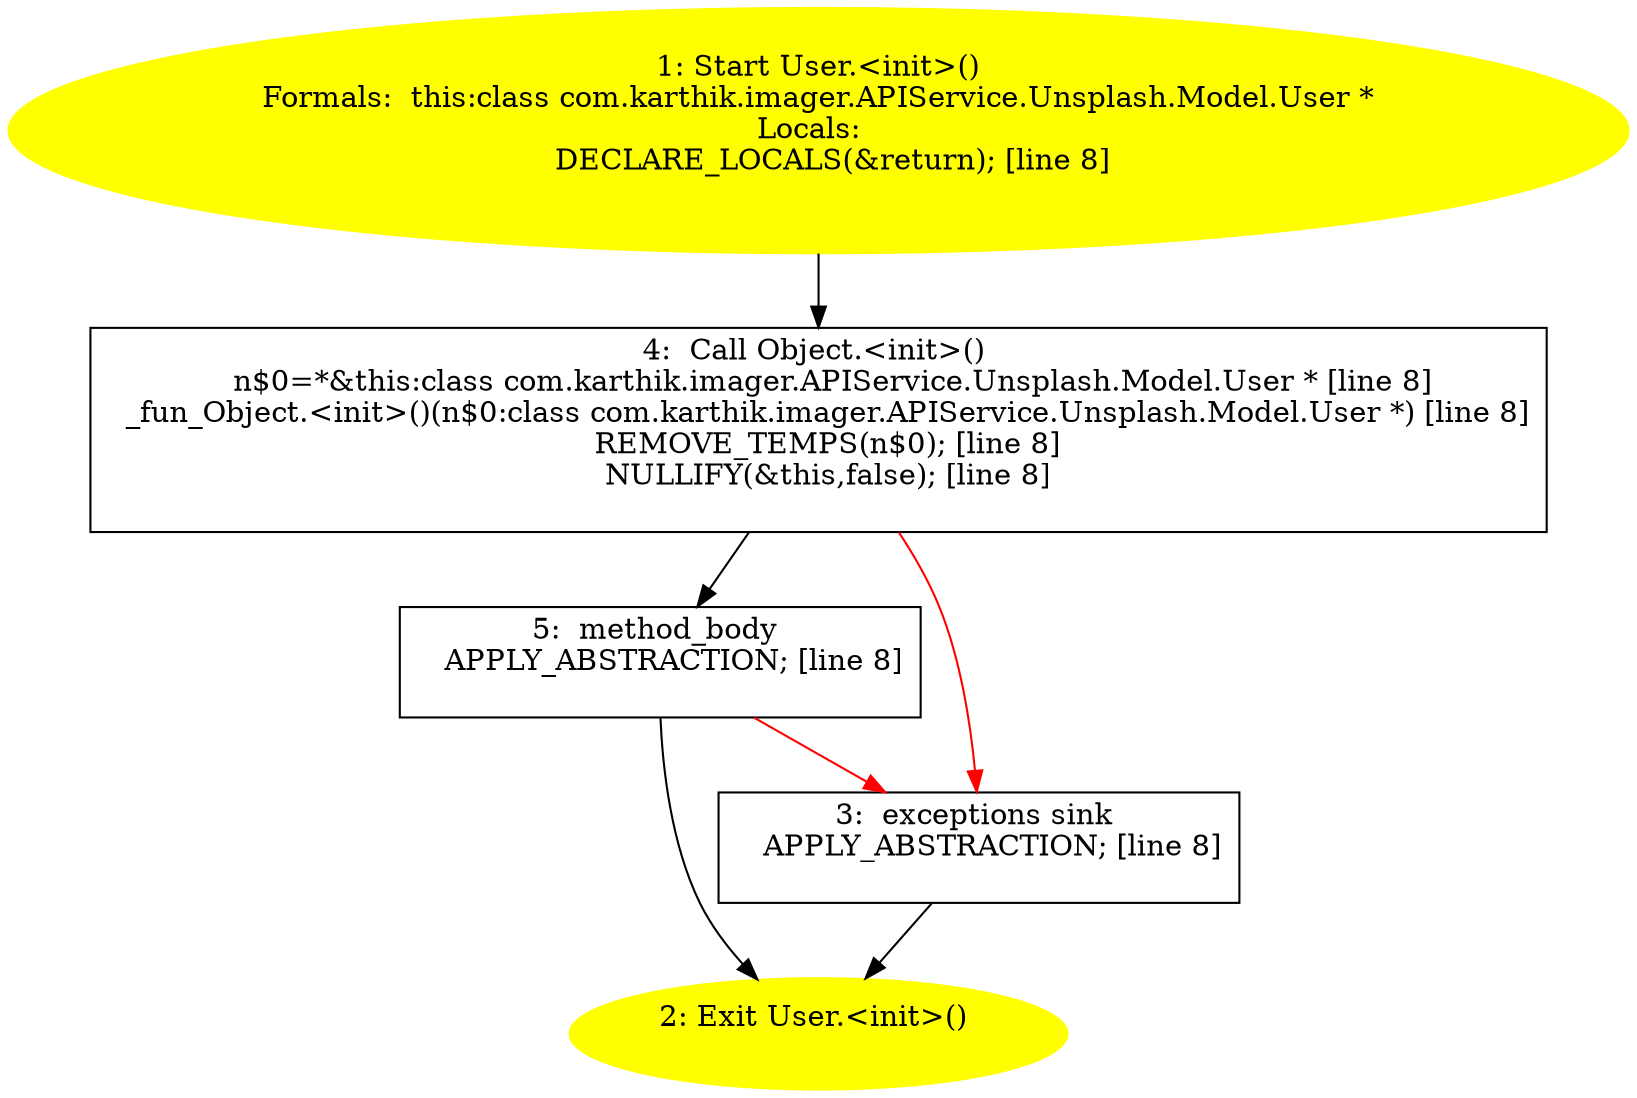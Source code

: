 digraph iCFG {
5 [label="5:  method_body \n   APPLY_ABSTRACTION; [line 8]\n " shape="box"]
	

	 5 -> 2 ;
	 5 -> 3 [color="red" ];
4 [label="4:  Call Object.<init>() \n   n$0=*&this:class com.karthik.imager.APIService.Unsplash.Model.User * [line 8]\n  _fun_Object.<init>()(n$0:class com.karthik.imager.APIService.Unsplash.Model.User *) [line 8]\n  REMOVE_TEMPS(n$0); [line 8]\n  NULLIFY(&this,false); [line 8]\n " shape="box"]
	

	 4 -> 5 ;
	 4 -> 3 [color="red" ];
3 [label="3:  exceptions sink \n   APPLY_ABSTRACTION; [line 8]\n " shape="box"]
	

	 3 -> 2 ;
2 [label="2: Exit User.<init>() \n  " color=yellow style=filled]
	

1 [label="1: Start User.<init>()\nFormals:  this:class com.karthik.imager.APIService.Unsplash.Model.User *\nLocals:  \n   DECLARE_LOCALS(&return); [line 8]\n " color=yellow style=filled]
	

	 1 -> 4 ;
}
